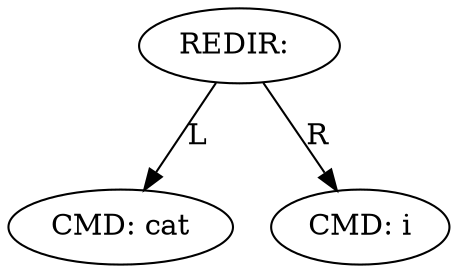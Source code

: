 digraph AST {
"0x7f9dd6e00220" [label="REDIR: "];
"0x7f9dd6e00220" -> "0x7f9dd6e00170" [label="L"];
"0x7f9dd6e00170" [label="CMD: cat"];
"0x7f9dd6e00220" -> "0x7f9dd6e00240" [label="R"];
"0x7f9dd6e00240" [label="CMD: i"];
}
